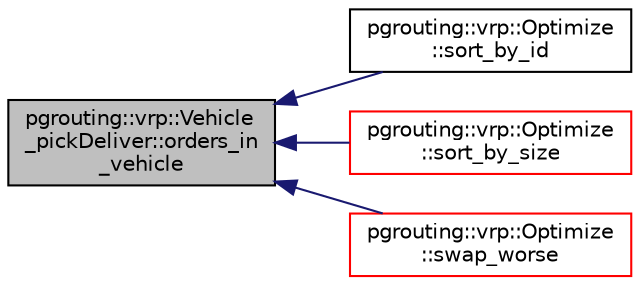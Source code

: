 digraph "pgrouting::vrp::Vehicle_pickDeliver::orders_in_vehicle"
{
  edge [fontname="Helvetica",fontsize="10",labelfontname="Helvetica",labelfontsize="10"];
  node [fontname="Helvetica",fontsize="10",shape=record];
  rankdir="LR";
  Node824 [label="pgrouting::vrp::Vehicle\l_pickDeliver::orders_in\l_vehicle",height=0.2,width=0.4,color="black", fillcolor="grey75", style="filled", fontcolor="black"];
  Node824 -> Node825 [dir="back",color="midnightblue",fontsize="10",style="solid",fontname="Helvetica"];
  Node825 [label="pgrouting::vrp::Optimize\l::sort_by_id",height=0.2,width=0.4,color="black", fillcolor="white", style="filled",URL="$classpgrouting_1_1vrp_1_1Optimize.html#a7f9bae1385b3d627c3d2ef9b9873f217"];
  Node824 -> Node826 [dir="back",color="midnightblue",fontsize="10",style="solid",fontname="Helvetica"];
  Node826 [label="pgrouting::vrp::Optimize\l::sort_by_size",height=0.2,width=0.4,color="red", fillcolor="white", style="filled",URL="$classpgrouting_1_1vrp_1_1Optimize.html#a29de55e95d9d5b588e4691ed9dde085b"];
  Node824 -> Node829 [dir="back",color="midnightblue",fontsize="10",style="solid",fontname="Helvetica"];
  Node829 [label="pgrouting::vrp::Optimize\l::swap_worse",height=0.2,width=0.4,color="red", fillcolor="white", style="filled",URL="$classpgrouting_1_1vrp_1_1Optimize.html#a39173d526079577d40c59371bcfcc680"];
}
